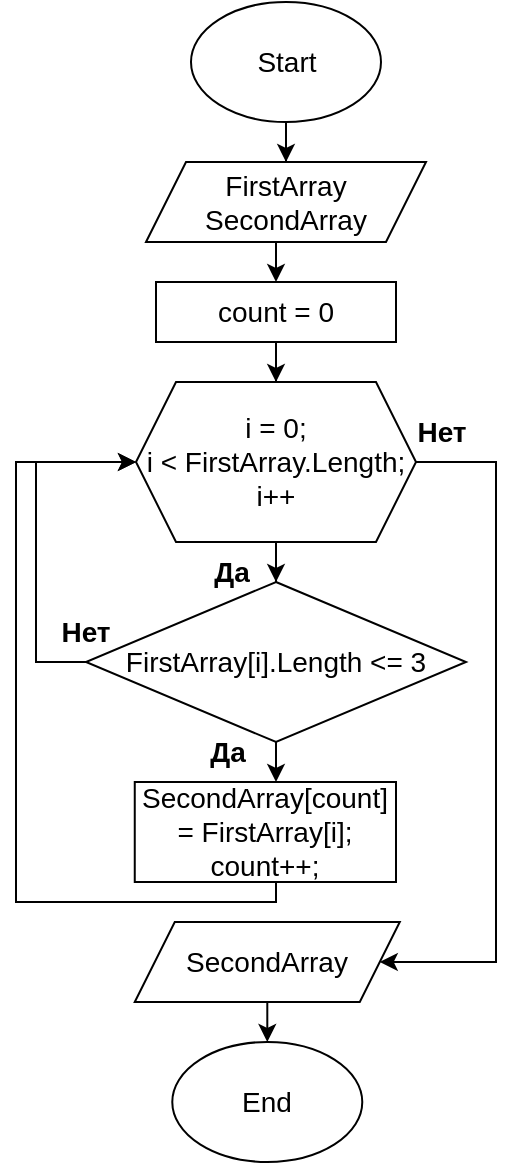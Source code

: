 <mxfile version="19.0.3" type="device"><diagram id="t2m43GUSPesevK7cpnuu" name="Страница 1"><mxGraphModel dx="1021" dy="661" grid="1" gridSize="10" guides="1" tooltips="1" connect="1" arrows="1" fold="1" page="1" pageScale="1" pageWidth="827" pageHeight="1169" math="0" shadow="0"><root><mxCell id="0"/><mxCell id="1" parent="0"/><mxCell id="cWLoCr4Xyaut5CpMFJv3-25" value="" style="edgeStyle=orthogonalEdgeStyle;rounded=0;orthogonalLoop=1;jettySize=auto;html=1;fontSize=14;" edge="1" parent="1" source="cWLoCr4Xyaut5CpMFJv3-26" target="cWLoCr4Xyaut5CpMFJv3-28"><mxGeometry relative="1" as="geometry"/></mxCell><mxCell id="cWLoCr4Xyaut5CpMFJv3-26" value="&lt;span style=&quot;font-size: 14px;&quot;&gt;Start&lt;/span&gt;" style="ellipse;whiteSpace=wrap;html=1;" vertex="1" parent="1"><mxGeometry x="97.5" y="80" width="95" height="60" as="geometry"/></mxCell><mxCell id="cWLoCr4Xyaut5CpMFJv3-66" value="" style="edgeStyle=orthogonalEdgeStyle;rounded=0;orthogonalLoop=1;jettySize=auto;html=1;entryX=0.5;entryY=0;entryDx=0;entryDy=0;" edge="1" parent="1" source="cWLoCr4Xyaut5CpMFJv3-28" target="cWLoCr4Xyaut5CpMFJv3-30"><mxGeometry relative="1" as="geometry"><Array as="points"><mxPoint x="140" y="210"/><mxPoint x="140" y="210"/></Array></mxGeometry></mxCell><mxCell id="cWLoCr4Xyaut5CpMFJv3-28" value="FirstArray&lt;br&gt;SecondArray" style="shape=parallelogram;perimeter=parallelogramPerimeter;whiteSpace=wrap;html=1;fixedSize=1;labelBackgroundColor=none;labelBorderColor=none;fontSize=14;strokeColor=default;gradientColor=none;" vertex="1" parent="1"><mxGeometry x="75" y="160" width="140" height="40" as="geometry"/></mxCell><mxCell id="cWLoCr4Xyaut5CpMFJv3-29" value="" style="edgeStyle=orthogonalEdgeStyle;rounded=0;orthogonalLoop=1;jettySize=auto;html=1;fontSize=14;entryX=0.5;entryY=0;entryDx=0;entryDy=0;" edge="1" parent="1" source="cWLoCr4Xyaut5CpMFJv3-30" target="cWLoCr4Xyaut5CpMFJv3-63"><mxGeometry relative="1" as="geometry"><mxPoint x="144.99" y="300.01" as="targetPoint"/></mxGeometry></mxCell><mxCell id="cWLoCr4Xyaut5CpMFJv3-30" value="count = 0" style="rounded=0;whiteSpace=wrap;html=1;labelBackgroundColor=none;labelBorderColor=none;fontSize=14;strokeColor=default;gradientColor=none;" vertex="1" parent="1"><mxGeometry x="80" y="220" width="120" height="30" as="geometry"/></mxCell><mxCell id="cWLoCr4Xyaut5CpMFJv3-50" value="" style="edgeStyle=orthogonalEdgeStyle;rounded=0;orthogonalLoop=1;jettySize=auto;html=1;fontSize=14;" edge="1" parent="1" source="cWLoCr4Xyaut5CpMFJv3-64" target="cWLoCr4Xyaut5CpMFJv3-51"><mxGeometry relative="1" as="geometry"/></mxCell><mxCell id="cWLoCr4Xyaut5CpMFJv3-51" value="&lt;font style=&quot;font-size: 14px;&quot;&gt;End&lt;/font&gt;" style="ellipse;whiteSpace=wrap;html=1;" vertex="1" parent="1"><mxGeometry x="88.14" y="600" width="95" height="60" as="geometry"/></mxCell><mxCell id="cWLoCr4Xyaut5CpMFJv3-52" value="Да" style="text;html=1;align=center;verticalAlign=middle;whiteSpace=wrap;rounded=0;labelBackgroundColor=none;labelBorderColor=none;fontSize=14;fontStyle=1;" vertex="1" parent="1"><mxGeometry x="87.51" y="350" width="60" height="30" as="geometry"/></mxCell><mxCell id="cWLoCr4Xyaut5CpMFJv3-53" value="Нет" style="text;html=1;align=center;verticalAlign=middle;whiteSpace=wrap;rounded=0;labelBackgroundColor=none;labelBorderColor=none;fontSize=14;fontStyle=1;" vertex="1" parent="1"><mxGeometry x="192.5" y="280" width="60" height="30" as="geometry"/></mxCell><mxCell id="cWLoCr4Xyaut5CpMFJv3-54" value="" style="edgeStyle=orthogonalEdgeStyle;rounded=0;orthogonalLoop=1;jettySize=auto;html=1;" edge="1" parent="1" source="cWLoCr4Xyaut5CpMFJv3-56" target="cWLoCr4Xyaut5CpMFJv3-58"><mxGeometry relative="1" as="geometry"><Array as="points"><mxPoint x="140" y="480"/><mxPoint x="140" y="480"/></Array></mxGeometry></mxCell><mxCell id="cWLoCr4Xyaut5CpMFJv3-55" style="edgeStyle=orthogonalEdgeStyle;rounded=0;orthogonalLoop=1;jettySize=auto;html=1;entryX=0;entryY=0.5;entryDx=0;entryDy=0;fontSize=14;exitX=0;exitY=0.5;exitDx=0;exitDy=0;" edge="1" parent="1" source="cWLoCr4Xyaut5CpMFJv3-56" target="cWLoCr4Xyaut5CpMFJv3-63"><mxGeometry relative="1" as="geometry"><Array as="points"><mxPoint x="20" y="410"/><mxPoint x="20" y="310"/></Array></mxGeometry></mxCell><mxCell id="cWLoCr4Xyaut5CpMFJv3-56" value="FirstArray[i].Length &amp;lt;= 3" style="rhombus;whiteSpace=wrap;html=1;labelBackgroundColor=none;labelBorderColor=none;fontSize=14;strokeColor=default;gradientColor=none;" vertex="1" parent="1"><mxGeometry x="45" y="370" width="190" height="80" as="geometry"/></mxCell><mxCell id="cWLoCr4Xyaut5CpMFJv3-57" style="edgeStyle=orthogonalEdgeStyle;rounded=0;orthogonalLoop=1;jettySize=auto;html=1;fontSize=14;entryX=0;entryY=0.5;entryDx=0;entryDy=0;" edge="1" parent="1" source="cWLoCr4Xyaut5CpMFJv3-58" target="cWLoCr4Xyaut5CpMFJv3-63"><mxGeometry relative="1" as="geometry"><mxPoint x="70" y="350" as="targetPoint"/><Array as="points"><mxPoint x="140" y="530"/><mxPoint x="10" y="530"/><mxPoint x="10" y="310"/></Array></mxGeometry></mxCell><mxCell id="cWLoCr4Xyaut5CpMFJv3-58" value="&lt;div&gt;SecondArray[count] = FirstArray[i];&lt;/div&gt;&lt;div&gt;count++;&lt;/div&gt;" style="rounded=0;whiteSpace=wrap;html=1;labelBackgroundColor=none;labelBorderColor=none;fontSize=14;strokeColor=default;gradientColor=none;" vertex="1" parent="1"><mxGeometry x="69.38" y="470" width="130.62" height="50" as="geometry"/></mxCell><mxCell id="cWLoCr4Xyaut5CpMFJv3-59" value="Да" style="text;html=1;align=center;verticalAlign=middle;whiteSpace=wrap;rounded=0;labelBackgroundColor=none;labelBorderColor=none;fontSize=14;fontStyle=1;" vertex="1" parent="1"><mxGeometry x="86.26" y="440" width="60" height="30" as="geometry"/></mxCell><mxCell id="cWLoCr4Xyaut5CpMFJv3-61" value="Нет" style="text;html=1;align=center;verticalAlign=middle;whiteSpace=wrap;rounded=0;labelBackgroundColor=none;labelBorderColor=none;fontSize=14;fontStyle=1;" vertex="1" parent="1"><mxGeometry x="15.0" y="380" width="60" height="30" as="geometry"/></mxCell><mxCell id="cWLoCr4Xyaut5CpMFJv3-62" style="edgeStyle=orthogonalEdgeStyle;rounded=0;orthogonalLoop=1;jettySize=auto;html=1;entryX=1;entryY=0.5;entryDx=0;entryDy=0;fontSize=14;" edge="1" parent="1" source="cWLoCr4Xyaut5CpMFJv3-63" target="cWLoCr4Xyaut5CpMFJv3-64"><mxGeometry relative="1" as="geometry"><Array as="points"><mxPoint x="250" y="310"/><mxPoint x="250" y="560"/></Array></mxGeometry></mxCell><mxCell id="cWLoCr4Xyaut5CpMFJv3-67" style="edgeStyle=orthogonalEdgeStyle;rounded=0;orthogonalLoop=1;jettySize=auto;html=1;entryX=0.5;entryY=0;entryDx=0;entryDy=0;" edge="1" parent="1" source="cWLoCr4Xyaut5CpMFJv3-63" target="cWLoCr4Xyaut5CpMFJv3-56"><mxGeometry relative="1" as="geometry"/></mxCell><mxCell id="cWLoCr4Xyaut5CpMFJv3-63" value="&lt;div&gt;&lt;span style=&quot;background-color: initial;&quot;&gt;i = 0;&lt;/span&gt;&lt;/div&gt;&lt;div&gt;&lt;span style=&quot;background-color: initial;&quot;&gt;i &amp;lt; FirstArray.Length;&lt;/span&gt;&lt;/div&gt;&lt;div&gt;&lt;span style=&quot;background-color: initial;&quot;&gt;i++&lt;/span&gt;&lt;/div&gt;" style="shape=hexagon;perimeter=hexagonPerimeter2;whiteSpace=wrap;html=1;fixedSize=1;fontSize=14;" vertex="1" parent="1"><mxGeometry x="70" y="270" width="140" height="80" as="geometry"/></mxCell><mxCell id="cWLoCr4Xyaut5CpMFJv3-64" value="SecondArray" style="shape=parallelogram;perimeter=parallelogramPerimeter;whiteSpace=wrap;html=1;fixedSize=1;labelBackgroundColor=none;labelBorderColor=none;fontSize=14;strokeColor=default;gradientColor=none;" vertex="1" parent="1"><mxGeometry x="69.38" y="540" width="132.51" height="40" as="geometry"/></mxCell></root></mxGraphModel></diagram></mxfile>